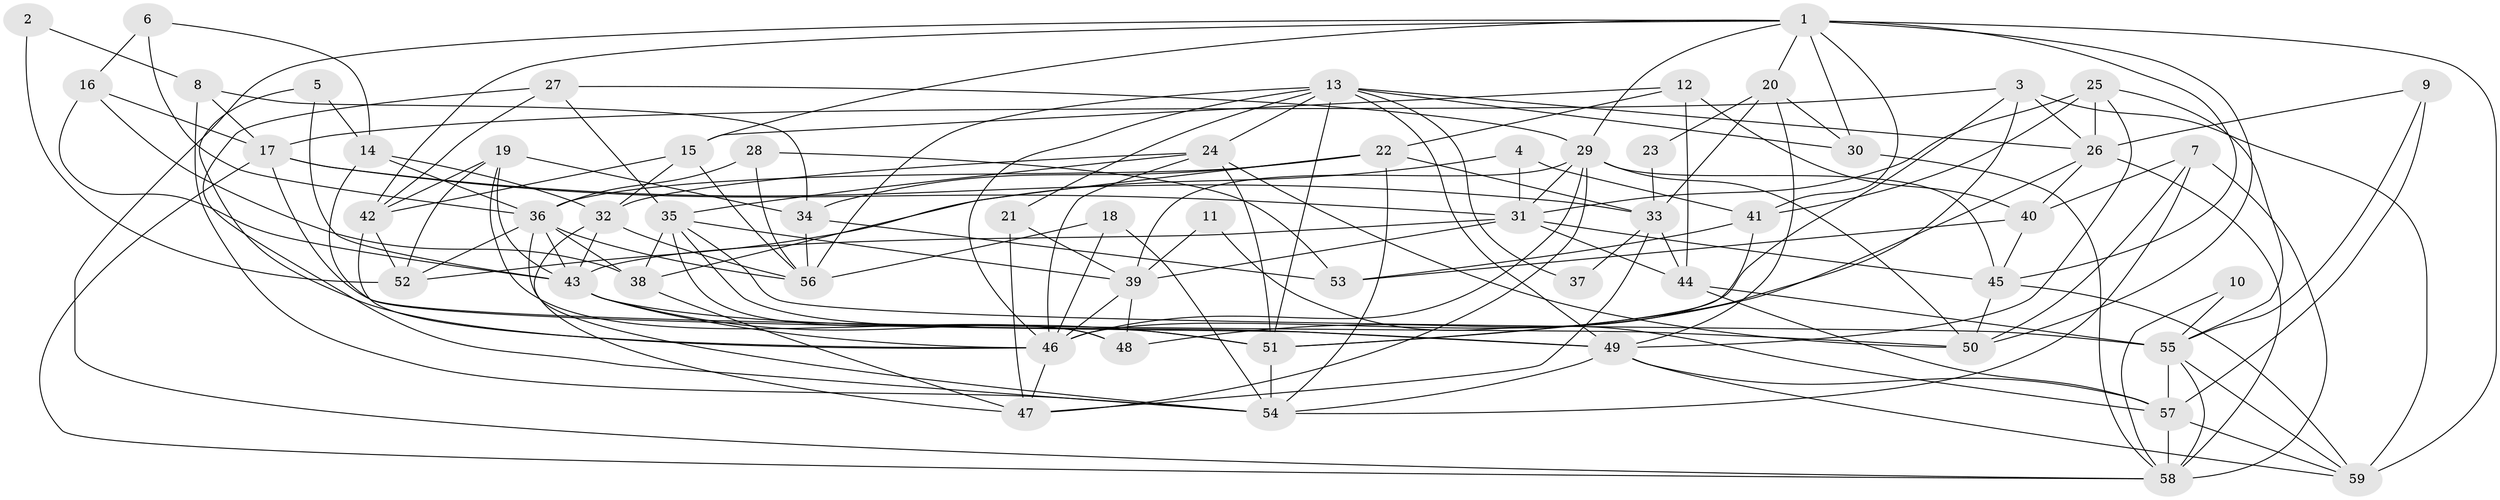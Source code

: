 // original degree distribution, {4: 0.29914529914529914, 5: 0.18803418803418803, 7: 0.02564102564102564, 3: 0.27350427350427353, 6: 0.06837606837606838, 2: 0.11965811965811966, 8: 0.017094017094017096, 9: 0.008547008547008548}
// Generated by graph-tools (version 1.1) at 2025/50/03/09/25 03:50:12]
// undirected, 59 vertices, 161 edges
graph export_dot {
graph [start="1"]
  node [color=gray90,style=filled];
  1;
  2;
  3;
  4;
  5;
  6;
  7;
  8;
  9;
  10;
  11;
  12;
  13;
  14;
  15;
  16;
  17;
  18;
  19;
  20;
  21;
  22;
  23;
  24;
  25;
  26;
  27;
  28;
  29;
  30;
  31;
  32;
  33;
  34;
  35;
  36;
  37;
  38;
  39;
  40;
  41;
  42;
  43;
  44;
  45;
  46;
  47;
  48;
  49;
  50;
  51;
  52;
  53;
  54;
  55;
  56;
  57;
  58;
  59;
  1 -- 15 [weight=1.0];
  1 -- 20 [weight=1.0];
  1 -- 29 [weight=1.0];
  1 -- 30 [weight=1.0];
  1 -- 41 [weight=1.0];
  1 -- 42 [weight=1.0];
  1 -- 45 [weight=1.0];
  1 -- 50 [weight=1.0];
  1 -- 58 [weight=1.0];
  1 -- 59 [weight=1.0];
  2 -- 8 [weight=1.0];
  2 -- 52 [weight=1.0];
  3 -- 17 [weight=1.0];
  3 -- 26 [weight=1.0];
  3 -- 46 [weight=1.0];
  3 -- 51 [weight=1.0];
  3 -- 59 [weight=2.0];
  4 -- 31 [weight=1.0];
  4 -- 38 [weight=1.0];
  4 -- 41 [weight=1.0];
  5 -- 14 [weight=1.0];
  5 -- 43 [weight=1.0];
  5 -- 46 [weight=1.0];
  6 -- 14 [weight=1.0];
  6 -- 16 [weight=1.0];
  6 -- 36 [weight=1.0];
  7 -- 40 [weight=1.0];
  7 -- 50 [weight=1.0];
  7 -- 54 [weight=1.0];
  7 -- 58 [weight=1.0];
  8 -- 17 [weight=1.0];
  8 -- 34 [weight=1.0];
  8 -- 54 [weight=1.0];
  9 -- 26 [weight=1.0];
  9 -- 55 [weight=1.0];
  9 -- 57 [weight=1.0];
  10 -- 55 [weight=1.0];
  10 -- 58 [weight=1.0];
  11 -- 39 [weight=1.0];
  11 -- 57 [weight=1.0];
  12 -- 15 [weight=1.0];
  12 -- 22 [weight=1.0];
  12 -- 40 [weight=1.0];
  12 -- 44 [weight=1.0];
  13 -- 21 [weight=1.0];
  13 -- 24 [weight=1.0];
  13 -- 26 [weight=1.0];
  13 -- 30 [weight=1.0];
  13 -- 37 [weight=1.0];
  13 -- 46 [weight=1.0];
  13 -- 49 [weight=1.0];
  13 -- 51 [weight=1.0];
  13 -- 56 [weight=1.0];
  14 -- 32 [weight=1.0];
  14 -- 36 [weight=1.0];
  14 -- 49 [weight=2.0];
  15 -- 32 [weight=1.0];
  15 -- 42 [weight=1.0];
  15 -- 56 [weight=1.0];
  16 -- 17 [weight=1.0];
  16 -- 38 [weight=1.0];
  16 -- 43 [weight=1.0];
  17 -- 31 [weight=1.0];
  17 -- 33 [weight=1.0];
  17 -- 50 [weight=1.0];
  17 -- 58 [weight=1.0];
  18 -- 46 [weight=1.0];
  18 -- 54 [weight=1.0];
  18 -- 56 [weight=1.0];
  19 -- 34 [weight=1.0];
  19 -- 42 [weight=1.0];
  19 -- 43 [weight=1.0];
  19 -- 48 [weight=1.0];
  19 -- 52 [weight=1.0];
  20 -- 23 [weight=1.0];
  20 -- 30 [weight=1.0];
  20 -- 33 [weight=1.0];
  20 -- 49 [weight=1.0];
  21 -- 39 [weight=1.0];
  21 -- 47 [weight=1.0];
  22 -- 33 [weight=1.0];
  22 -- 34 [weight=1.0];
  22 -- 36 [weight=1.0];
  22 -- 52 [weight=1.0];
  22 -- 54 [weight=2.0];
  23 -- 33 [weight=1.0];
  24 -- 32 [weight=1.0];
  24 -- 35 [weight=1.0];
  24 -- 46 [weight=1.0];
  24 -- 50 [weight=1.0];
  24 -- 51 [weight=1.0];
  25 -- 26 [weight=1.0];
  25 -- 31 [weight=1.0];
  25 -- 41 [weight=1.0];
  25 -- 49 [weight=1.0];
  25 -- 55 [weight=1.0];
  26 -- 40 [weight=1.0];
  26 -- 48 [weight=1.0];
  26 -- 58 [weight=2.0];
  27 -- 29 [weight=1.0];
  27 -- 35 [weight=1.0];
  27 -- 42 [weight=1.0];
  27 -- 54 [weight=1.0];
  28 -- 36 [weight=1.0];
  28 -- 53 [weight=1.0];
  28 -- 56 [weight=1.0];
  29 -- 31 [weight=1.0];
  29 -- 39 [weight=1.0];
  29 -- 45 [weight=1.0];
  29 -- 46 [weight=1.0];
  29 -- 47 [weight=1.0];
  29 -- 50 [weight=1.0];
  30 -- 58 [weight=1.0];
  31 -- 39 [weight=1.0];
  31 -- 43 [weight=1.0];
  31 -- 44 [weight=1.0];
  31 -- 45 [weight=1.0];
  32 -- 43 [weight=1.0];
  32 -- 47 [weight=1.0];
  32 -- 56 [weight=1.0];
  33 -- 37 [weight=1.0];
  33 -- 44 [weight=1.0];
  33 -- 47 [weight=1.0];
  34 -- 53 [weight=1.0];
  34 -- 56 [weight=1.0];
  35 -- 38 [weight=1.0];
  35 -- 39 [weight=1.0];
  35 -- 48 [weight=1.0];
  35 -- 51 [weight=1.0];
  35 -- 55 [weight=1.0];
  36 -- 38 [weight=1.0];
  36 -- 43 [weight=1.0];
  36 -- 52 [weight=1.0];
  36 -- 54 [weight=1.0];
  36 -- 56 [weight=1.0];
  38 -- 47 [weight=1.0];
  39 -- 46 [weight=2.0];
  39 -- 48 [weight=1.0];
  40 -- 45 [weight=1.0];
  40 -- 53 [weight=1.0];
  41 -- 51 [weight=1.0];
  41 -- 53 [weight=1.0];
  42 -- 46 [weight=1.0];
  42 -- 52 [weight=1.0];
  43 -- 46 [weight=2.0];
  43 -- 49 [weight=1.0];
  43 -- 51 [weight=1.0];
  44 -- 55 [weight=1.0];
  44 -- 57 [weight=1.0];
  45 -- 50 [weight=1.0];
  45 -- 59 [weight=1.0];
  46 -- 47 [weight=1.0];
  49 -- 54 [weight=1.0];
  49 -- 57 [weight=1.0];
  49 -- 59 [weight=1.0];
  51 -- 54 [weight=2.0];
  55 -- 57 [weight=1.0];
  55 -- 58 [weight=1.0];
  55 -- 59 [weight=1.0];
  57 -- 58 [weight=1.0];
  57 -- 59 [weight=1.0];
}
